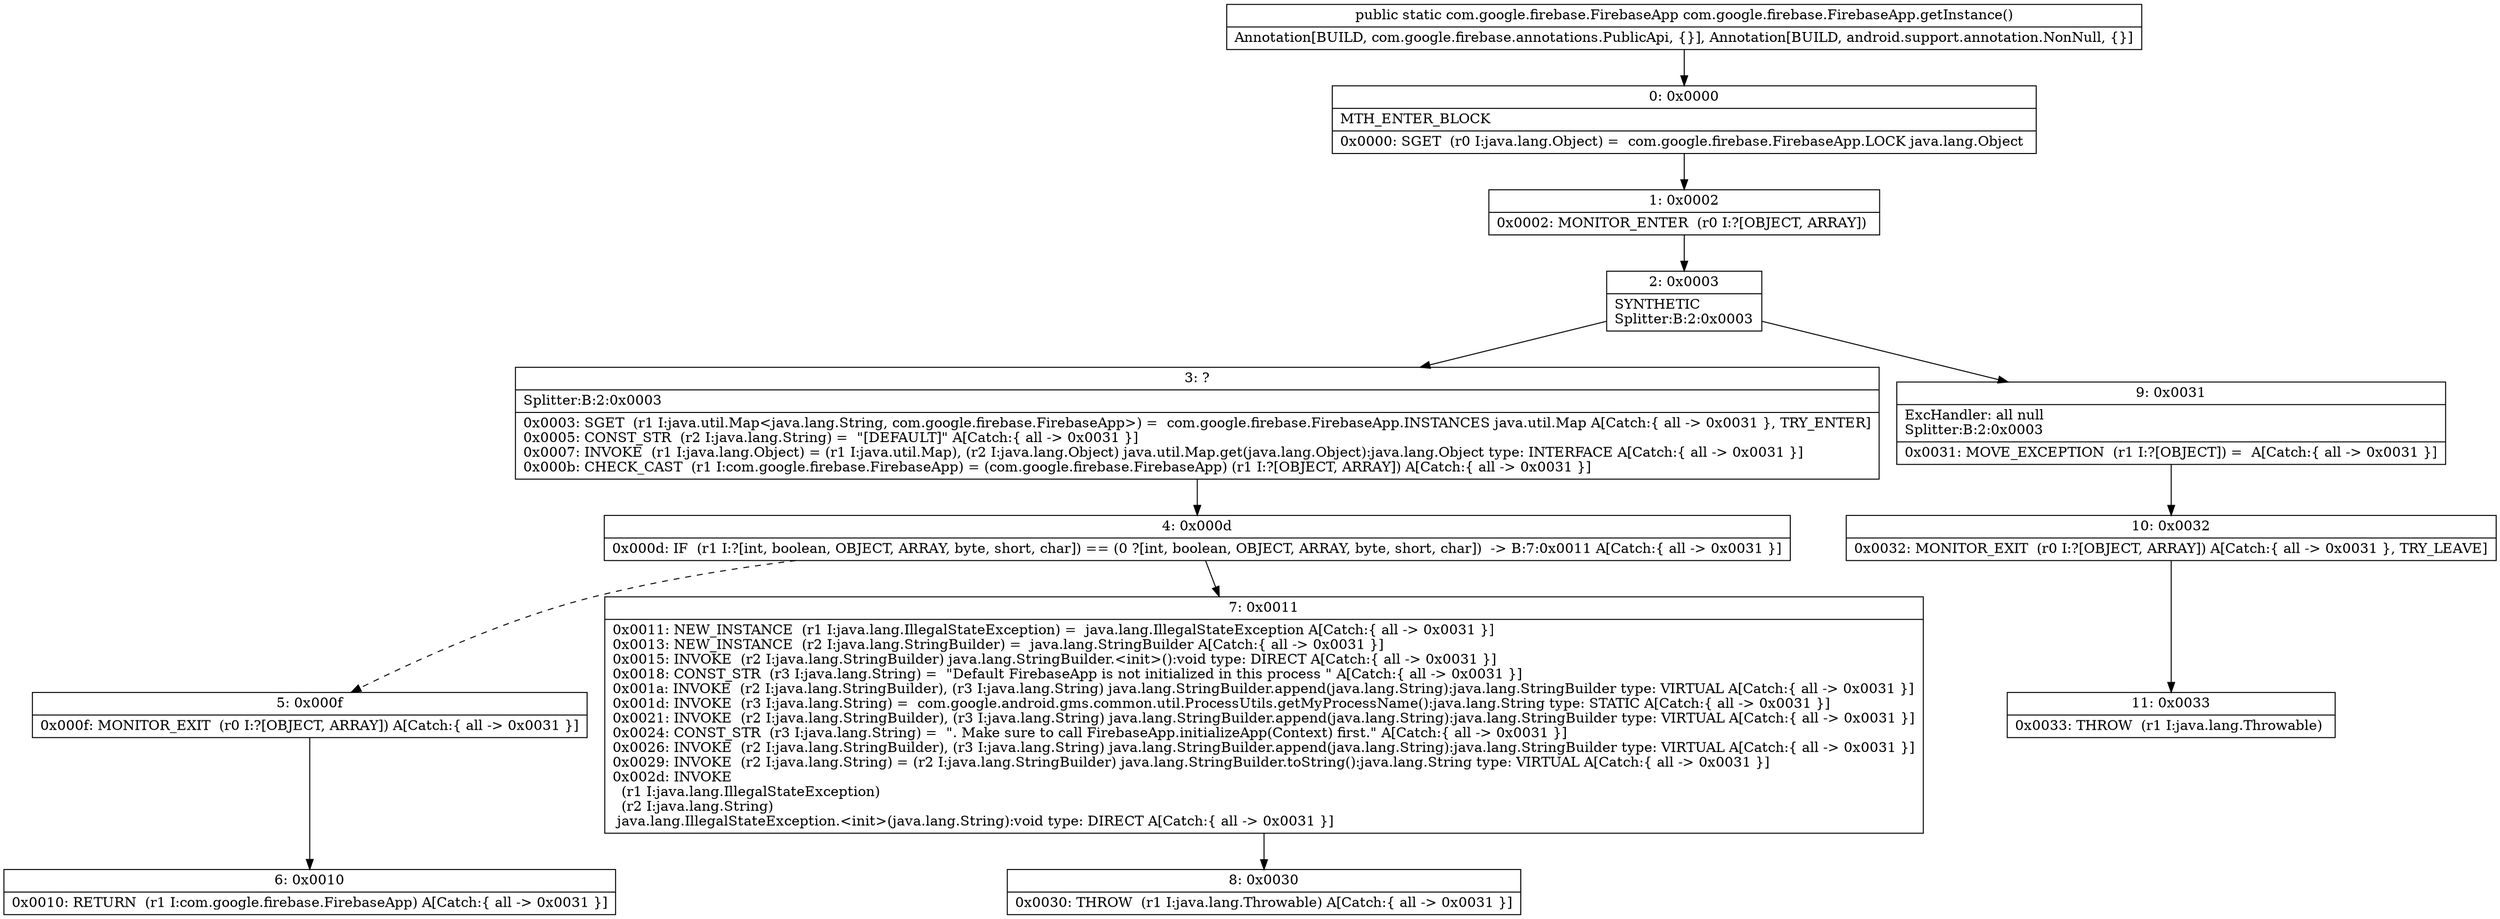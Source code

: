 digraph "CFG forcom.google.firebase.FirebaseApp.getInstance()Lcom\/google\/firebase\/FirebaseApp;" {
Node_0 [shape=record,label="{0\:\ 0x0000|MTH_ENTER_BLOCK\l|0x0000: SGET  (r0 I:java.lang.Object) =  com.google.firebase.FirebaseApp.LOCK java.lang.Object \l}"];
Node_1 [shape=record,label="{1\:\ 0x0002|0x0002: MONITOR_ENTER  (r0 I:?[OBJECT, ARRAY]) \l}"];
Node_2 [shape=record,label="{2\:\ 0x0003|SYNTHETIC\lSplitter:B:2:0x0003\l}"];
Node_3 [shape=record,label="{3\:\ ?|Splitter:B:2:0x0003\l|0x0003: SGET  (r1 I:java.util.Map\<java.lang.String, com.google.firebase.FirebaseApp\>) =  com.google.firebase.FirebaseApp.INSTANCES java.util.Map A[Catch:\{ all \-\> 0x0031 \}, TRY_ENTER]\l0x0005: CONST_STR  (r2 I:java.lang.String) =  \"[DEFAULT]\" A[Catch:\{ all \-\> 0x0031 \}]\l0x0007: INVOKE  (r1 I:java.lang.Object) = (r1 I:java.util.Map), (r2 I:java.lang.Object) java.util.Map.get(java.lang.Object):java.lang.Object type: INTERFACE A[Catch:\{ all \-\> 0x0031 \}]\l0x000b: CHECK_CAST  (r1 I:com.google.firebase.FirebaseApp) = (com.google.firebase.FirebaseApp) (r1 I:?[OBJECT, ARRAY]) A[Catch:\{ all \-\> 0x0031 \}]\l}"];
Node_4 [shape=record,label="{4\:\ 0x000d|0x000d: IF  (r1 I:?[int, boolean, OBJECT, ARRAY, byte, short, char]) == (0 ?[int, boolean, OBJECT, ARRAY, byte, short, char])  \-\> B:7:0x0011 A[Catch:\{ all \-\> 0x0031 \}]\l}"];
Node_5 [shape=record,label="{5\:\ 0x000f|0x000f: MONITOR_EXIT  (r0 I:?[OBJECT, ARRAY]) A[Catch:\{ all \-\> 0x0031 \}]\l}"];
Node_6 [shape=record,label="{6\:\ 0x0010|0x0010: RETURN  (r1 I:com.google.firebase.FirebaseApp) A[Catch:\{ all \-\> 0x0031 \}]\l}"];
Node_7 [shape=record,label="{7\:\ 0x0011|0x0011: NEW_INSTANCE  (r1 I:java.lang.IllegalStateException) =  java.lang.IllegalStateException A[Catch:\{ all \-\> 0x0031 \}]\l0x0013: NEW_INSTANCE  (r2 I:java.lang.StringBuilder) =  java.lang.StringBuilder A[Catch:\{ all \-\> 0x0031 \}]\l0x0015: INVOKE  (r2 I:java.lang.StringBuilder) java.lang.StringBuilder.\<init\>():void type: DIRECT A[Catch:\{ all \-\> 0x0031 \}]\l0x0018: CONST_STR  (r3 I:java.lang.String) =  \"Default FirebaseApp is not initialized in this process \" A[Catch:\{ all \-\> 0x0031 \}]\l0x001a: INVOKE  (r2 I:java.lang.StringBuilder), (r3 I:java.lang.String) java.lang.StringBuilder.append(java.lang.String):java.lang.StringBuilder type: VIRTUAL A[Catch:\{ all \-\> 0x0031 \}]\l0x001d: INVOKE  (r3 I:java.lang.String) =  com.google.android.gms.common.util.ProcessUtils.getMyProcessName():java.lang.String type: STATIC A[Catch:\{ all \-\> 0x0031 \}]\l0x0021: INVOKE  (r2 I:java.lang.StringBuilder), (r3 I:java.lang.String) java.lang.StringBuilder.append(java.lang.String):java.lang.StringBuilder type: VIRTUAL A[Catch:\{ all \-\> 0x0031 \}]\l0x0024: CONST_STR  (r3 I:java.lang.String) =  \". Make sure to call FirebaseApp.initializeApp(Context) first.\" A[Catch:\{ all \-\> 0x0031 \}]\l0x0026: INVOKE  (r2 I:java.lang.StringBuilder), (r3 I:java.lang.String) java.lang.StringBuilder.append(java.lang.String):java.lang.StringBuilder type: VIRTUAL A[Catch:\{ all \-\> 0x0031 \}]\l0x0029: INVOKE  (r2 I:java.lang.String) = (r2 I:java.lang.StringBuilder) java.lang.StringBuilder.toString():java.lang.String type: VIRTUAL A[Catch:\{ all \-\> 0x0031 \}]\l0x002d: INVOKE  \l  (r1 I:java.lang.IllegalStateException)\l  (r2 I:java.lang.String)\l java.lang.IllegalStateException.\<init\>(java.lang.String):void type: DIRECT A[Catch:\{ all \-\> 0x0031 \}]\l}"];
Node_8 [shape=record,label="{8\:\ 0x0030|0x0030: THROW  (r1 I:java.lang.Throwable) A[Catch:\{ all \-\> 0x0031 \}]\l}"];
Node_9 [shape=record,label="{9\:\ 0x0031|ExcHandler: all null\lSplitter:B:2:0x0003\l|0x0031: MOVE_EXCEPTION  (r1 I:?[OBJECT]) =  A[Catch:\{ all \-\> 0x0031 \}]\l}"];
Node_10 [shape=record,label="{10\:\ 0x0032|0x0032: MONITOR_EXIT  (r0 I:?[OBJECT, ARRAY]) A[Catch:\{ all \-\> 0x0031 \}, TRY_LEAVE]\l}"];
Node_11 [shape=record,label="{11\:\ 0x0033|0x0033: THROW  (r1 I:java.lang.Throwable) \l}"];
MethodNode[shape=record,label="{public static com.google.firebase.FirebaseApp com.google.firebase.FirebaseApp.getInstance()  | Annotation[BUILD, com.google.firebase.annotations.PublicApi, \{\}], Annotation[BUILD, android.support.annotation.NonNull, \{\}]\l}"];
MethodNode -> Node_0;
Node_0 -> Node_1;
Node_1 -> Node_2;
Node_2 -> Node_3;
Node_2 -> Node_9;
Node_3 -> Node_4;
Node_4 -> Node_5[style=dashed];
Node_4 -> Node_7;
Node_5 -> Node_6;
Node_7 -> Node_8;
Node_9 -> Node_10;
Node_10 -> Node_11;
}

